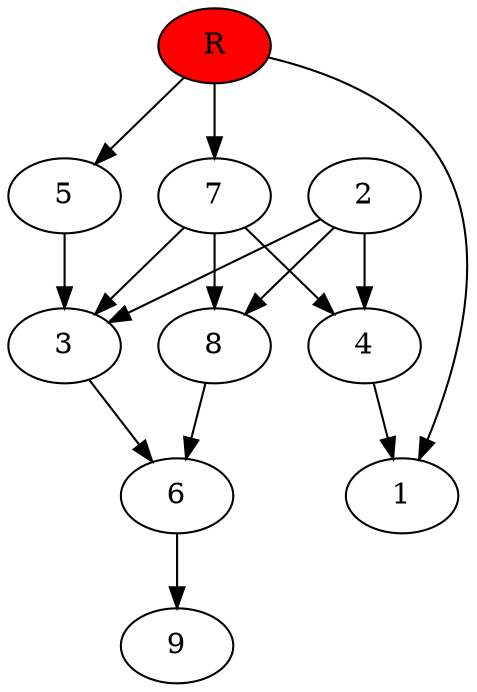 digraph prb54218 {
	1
	2
	3
	4
	5
	6
	7
	8
	R [fillcolor="#ff0000" style=filled]
	2 -> 3
	2 -> 4
	2 -> 8
	3 -> 6
	4 -> 1
	5 -> 3
	6 -> 9
	7 -> 3
	7 -> 4
	7 -> 8
	8 -> 6
	R -> 1
	R -> 5
	R -> 7
}
